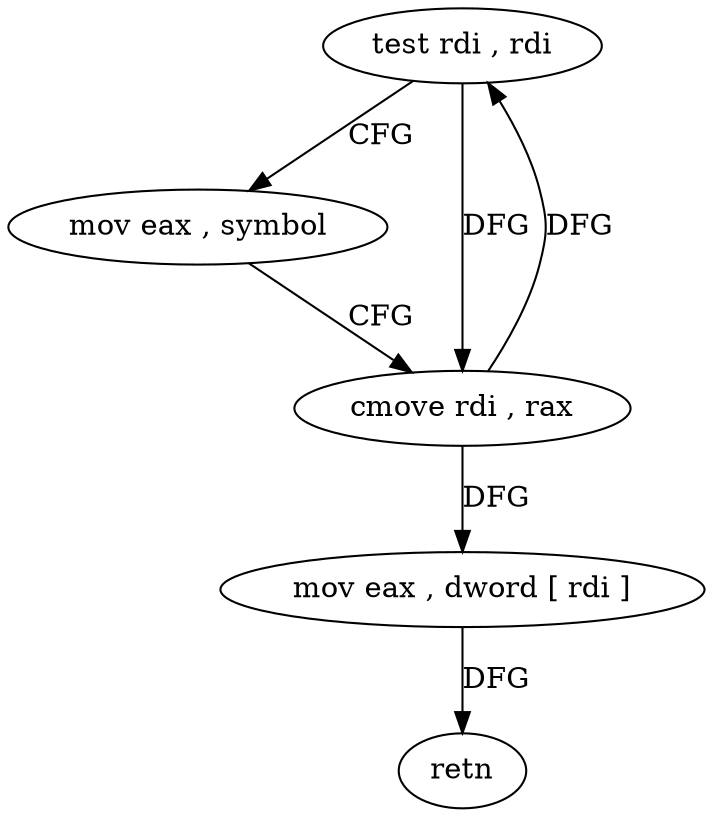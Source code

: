 digraph "func" {
"4316696" [label = "test rdi , rdi" ]
"4316699" [label = "mov eax , symbol" ]
"4316704" [label = "cmove rdi , rax" ]
"4316708" [label = "mov eax , dword [ rdi ]" ]
"4316710" [label = "retn" ]
"4316696" -> "4316699" [ label = "CFG" ]
"4316696" -> "4316704" [ label = "DFG" ]
"4316699" -> "4316704" [ label = "CFG" ]
"4316704" -> "4316708" [ label = "DFG" ]
"4316704" -> "4316696" [ label = "DFG" ]
"4316708" -> "4316710" [ label = "DFG" ]
}
